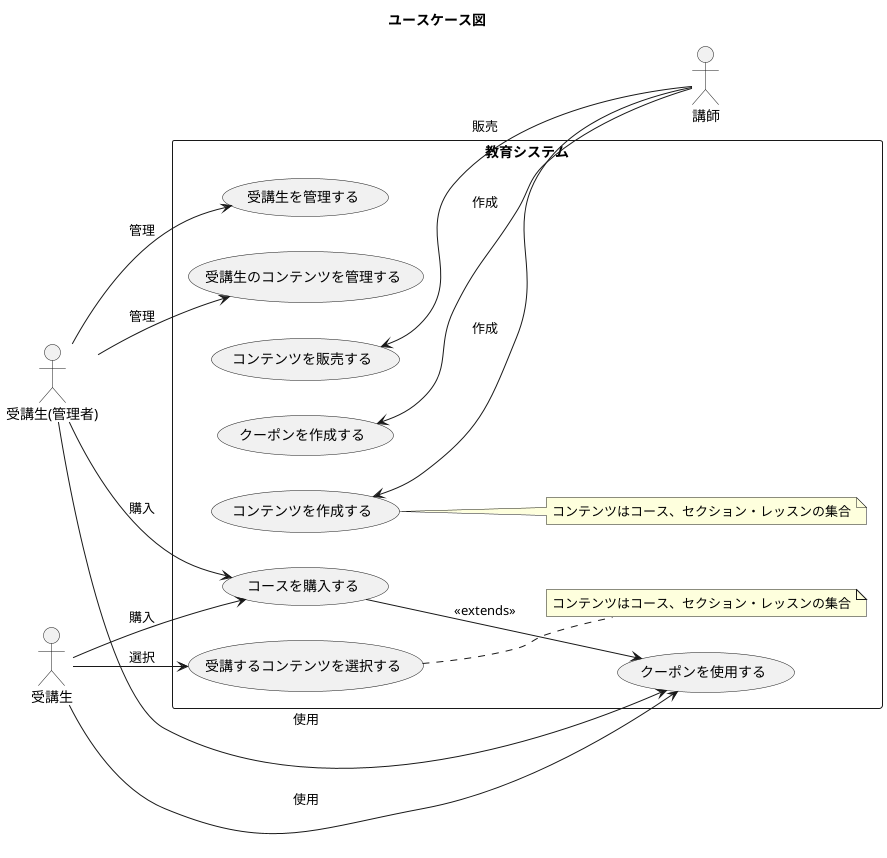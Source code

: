 @startuml ユースケース図
title ユースケース図

left to right direction
skinparam packageStyle rectangle

actor "受講生" as Student
actor "受講生(管理者)" as StudentAdmin
actor "講師" as Teacher

rectangle 教育システム {
    (受講するコンテンツを選択する) as TakeCourse
    (コースを購入する) as BuyCourse
    (クーポンを使用する) as UseCoupon
    (受講生のコンテンツを管理する) as ManageContent
    (受講生を管理する) as ManageStudent

    Student --> TakeCourse : 選択
    Student --> BuyCourse : 購入
    Student --> UseCoupon : 使用

    StudentAdmin --> ManageContent : 管理
    StudentAdmin --> ManageStudent : 管理
    StudentAdmin --> BuyCourse : 購入
    StudentAdmin --> UseCoupon : 使用

    note right of (TakeCourse)
        コンテンツはコース、セクション・レッスンの集合
    end note

    (コンテンツを作成する) as CreateCourse
    (コンテンツを販売する) as SaleCourse
    (クーポンを作成する) as CreateCoupon

    note right of (CreateCourse)
        コンテンツはコース、セクション・レッスンの集合
    end note

    CreateCourse <-- Teacher : 作成
    SaleCourse <-- Teacher : 販売
    CreateCoupon <-- Teacher : 作成

    BuyCourse --> UseCoupon : <<extends>>

}

@enduml

